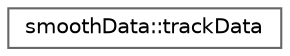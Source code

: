 digraph "Graphical Class Hierarchy"
{
 // LATEX_PDF_SIZE
  bgcolor="transparent";
  edge [fontname=Helvetica,fontsize=10,labelfontname=Helvetica,labelfontsize=10];
  node [fontname=Helvetica,fontsize=10,shape=box,height=0.2,width=0.4];
  rankdir="LR";
  Node0 [id="Node000000",label="smoothData::trackData",height=0.2,width=0.4,color="grey40", fillcolor="white", style="filled",URL="$classFoam_1_1smoothData_1_1trackData.html",tooltip=" "];
}
